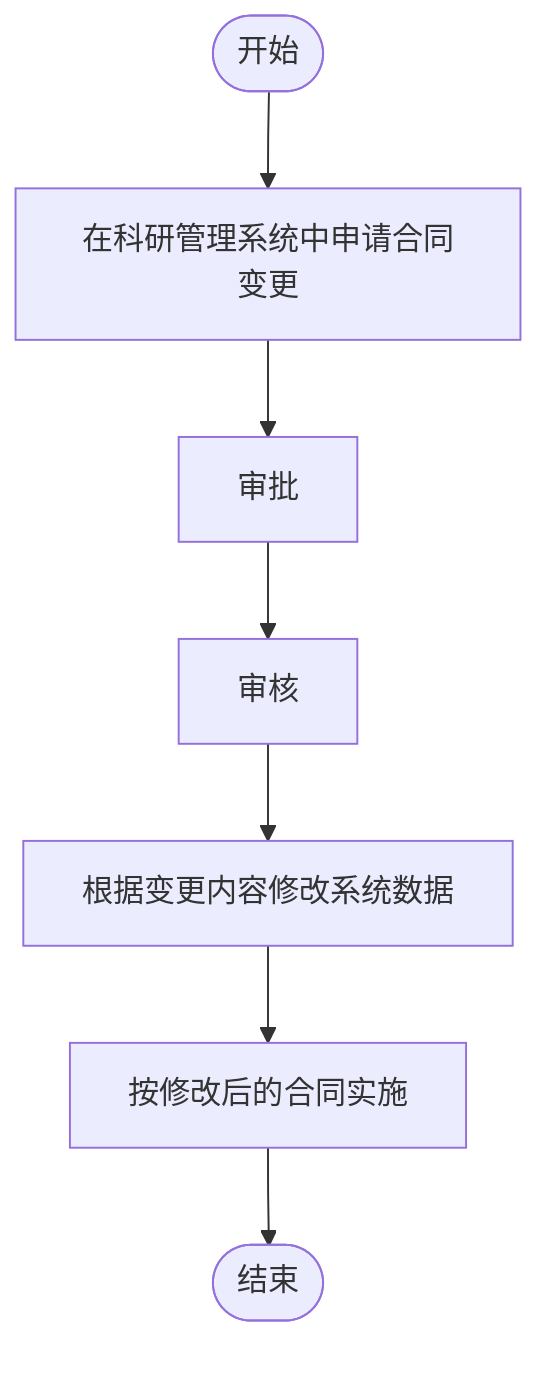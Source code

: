 flowchart TD
    Start(["开始"]) --> A[在科研管理系统中申请合同变更]
    A --> B[审批]
    B --> C[审核]
    C --> D[根据变更内容修改系统数据]
    D --> E[按修改后的合同实施]
    E --> End(["结束"])